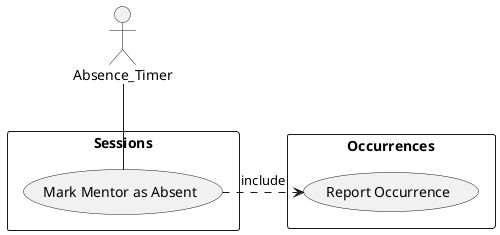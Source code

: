 @startuml MarkMentorAbsent
actor :Absence_Timer:
rectangle "Sessions" {
  (Mark Mentor as Absent) as MarkAbsent
}
rectangle "Occurrences" {
  (Report Occurrence) as Report
}
Absence_Timer -- MarkAbsent
MarkAbsent .> Report : include
@enduml

/'
# Participating Actors

- Absence Timer

# Preconditions

- Mentor has Not Started Session
- Current Time greater than MaxTardinessInterval

# Flow of Events
1. Include ReportOccurence
2. System reports that the mentor is absent
